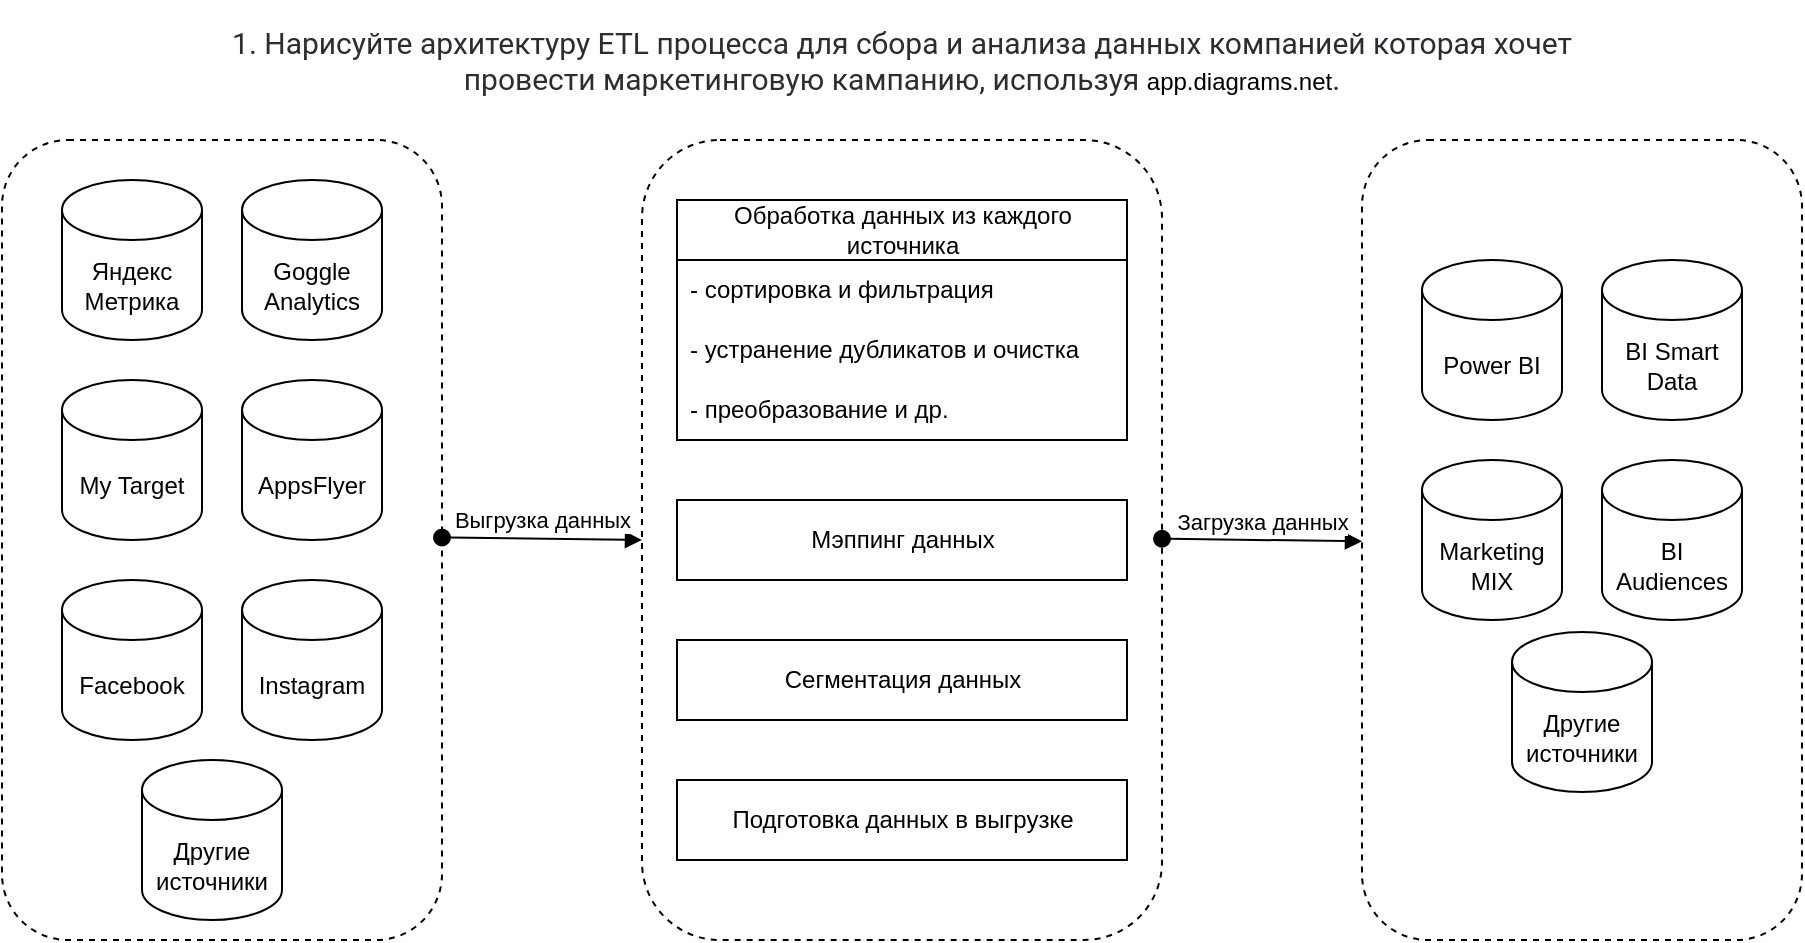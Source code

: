<mxfile version="24.1.0" type="device">
  <diagram name="Страница — 1" id="K5wM23CfRUJo6fGQqFuQ">
    <mxGraphModel dx="2308" dy="1457" grid="1" gridSize="10" guides="1" tooltips="1" connect="1" arrows="1" fold="1" page="1" pageScale="1" pageWidth="1169" pageHeight="827" math="0" shadow="0">
      <root>
        <mxCell id="0" />
        <mxCell id="1" parent="0" />
        <mxCell id="Z9yxOCWXbqQHvF49-3Hb-11" value="" style="rounded=1;whiteSpace=wrap;html=1;fillColor=none;dashed=1;" vertex="1" parent="1">
          <mxGeometry x="-1140" y="-740" width="220" height="400" as="geometry" />
        </mxCell>
        <mxCell id="Z9yxOCWXbqQHvF49-3Hb-1" value="Goggle Analytics" style="shape=cylinder3;whiteSpace=wrap;html=1;boundedLbl=1;backgroundOutline=1;size=15;" vertex="1" parent="1">
          <mxGeometry x="-1020" y="-720" width="70" height="80" as="geometry" />
        </mxCell>
        <mxCell id="Z9yxOCWXbqQHvF49-3Hb-2" value="&lt;span style=&quot;color: rgb(44, 45, 48); font-family: Onest, Roboto, &amp;quot;San Francisco&amp;quot;, &amp;quot;Helvetica Neue&amp;quot;, Helvetica, Arial; font-size: 15px; text-align: start; background-color: rgb(255, 255, 255);&quot;&gt;1. Нарисуйте архитектуру ETL процесса для сбора и анализа данных компанией которая хочет провести маркетинговую кампанию, используя&amp;nbsp;&lt;/span&gt;app.diagrams.net&lt;span style=&quot;color: rgb(44, 45, 48); font-family: Onest, Roboto, &amp;quot;San Francisco&amp;quot;, &amp;quot;Helvetica Neue&amp;quot;, Helvetica, Arial; font-size: 15px; text-align: start; background-color: rgb(255, 255, 255);&quot;&gt;.&lt;/span&gt;" style="text;html=1;align=center;verticalAlign=middle;whiteSpace=wrap;rounded=0;" vertex="1" parent="1">
          <mxGeometry x="-1030" y="-810" width="680" height="60" as="geometry" />
        </mxCell>
        <mxCell id="Z9yxOCWXbqQHvF49-3Hb-3" value="AppsFlyer" style="shape=cylinder3;whiteSpace=wrap;html=1;boundedLbl=1;backgroundOutline=1;size=15;" vertex="1" parent="1">
          <mxGeometry x="-1020" y="-620" width="70" height="80" as="geometry" />
        </mxCell>
        <mxCell id="Z9yxOCWXbqQHvF49-3Hb-4" value="Яндекс Метрика" style="shape=cylinder3;whiteSpace=wrap;html=1;boundedLbl=1;backgroundOutline=1;size=15;" vertex="1" parent="1">
          <mxGeometry x="-1110" y="-720" width="70" height="80" as="geometry" />
        </mxCell>
        <mxCell id="Z9yxOCWXbqQHvF49-3Hb-5" value="Facebook" style="shape=cylinder3;whiteSpace=wrap;html=1;boundedLbl=1;backgroundOutline=1;size=15;" vertex="1" parent="1">
          <mxGeometry x="-1110" y="-520" width="70" height="80" as="geometry" />
        </mxCell>
        <mxCell id="Z9yxOCWXbqQHvF49-3Hb-6" value="Instagram" style="shape=cylinder3;whiteSpace=wrap;html=1;boundedLbl=1;backgroundOutline=1;size=15;" vertex="1" parent="1">
          <mxGeometry x="-1020" y="-520" width="70" height="80" as="geometry" />
        </mxCell>
        <mxCell id="Z9yxOCWXbqQHvF49-3Hb-7" value="My Target" style="shape=cylinder3;whiteSpace=wrap;html=1;boundedLbl=1;backgroundOutline=1;size=15;" vertex="1" parent="1">
          <mxGeometry x="-1110" y="-620" width="70" height="80" as="geometry" />
        </mxCell>
        <mxCell id="Z9yxOCWXbqQHvF49-3Hb-8" value="Другие источники" style="shape=cylinder3;whiteSpace=wrap;html=1;boundedLbl=1;backgroundOutline=1;size=15;" vertex="1" parent="1">
          <mxGeometry x="-1070" y="-430" width="70" height="80" as="geometry" />
        </mxCell>
        <mxCell id="Z9yxOCWXbqQHvF49-3Hb-12" value="" style="rounded=1;whiteSpace=wrap;html=1;fillColor=none;dashed=1;" vertex="1" parent="1">
          <mxGeometry x="-820" y="-740" width="260" height="400" as="geometry" />
        </mxCell>
        <mxCell id="Z9yxOCWXbqQHvF49-3Hb-15" value="&lt;div&gt;Выгрузка данных&lt;/div&gt;" style="html=1;verticalAlign=bottom;startArrow=oval;startFill=1;endArrow=block;startSize=8;curved=0;rounded=0;entryX=0;entryY=0.5;entryDx=0;entryDy=0;" edge="1" parent="1" target="Z9yxOCWXbqQHvF49-3Hb-12">
          <mxGeometry width="60" relative="1" as="geometry">
            <mxPoint x="-920" y="-541.25" as="sourcePoint" />
            <mxPoint x="-860" y="-541.25" as="targetPoint" />
          </mxGeometry>
        </mxCell>
        <mxCell id="Z9yxOCWXbqQHvF49-3Hb-16" value="Мэппинг данных" style="rounded=0;whiteSpace=wrap;html=1;" vertex="1" parent="1">
          <mxGeometry x="-802.5" y="-560" width="225" height="40" as="geometry" />
        </mxCell>
        <mxCell id="Z9yxOCWXbqQHvF49-3Hb-17" value="Обработка данных из каждого источника" style="swimlane;fontStyle=0;childLayout=stackLayout;horizontal=1;startSize=30;horizontalStack=0;resizeParent=1;resizeParentMax=0;resizeLast=0;collapsible=1;marginBottom=0;whiteSpace=wrap;html=1;" vertex="1" parent="1">
          <mxGeometry x="-802.5" y="-710" width="225" height="120" as="geometry">
            <mxRectangle x="-805" y="-720" width="270" height="30" as="alternateBounds" />
          </mxGeometry>
        </mxCell>
        <mxCell id="Z9yxOCWXbqQHvF49-3Hb-18" value="- сортировка и фильтрация" style="text;strokeColor=none;fillColor=none;align=left;verticalAlign=middle;spacingLeft=4;spacingRight=4;overflow=hidden;points=[[0,0.5],[1,0.5]];portConstraint=eastwest;rotatable=0;whiteSpace=wrap;html=1;" vertex="1" parent="Z9yxOCWXbqQHvF49-3Hb-17">
          <mxGeometry y="30" width="225" height="30" as="geometry" />
        </mxCell>
        <mxCell id="Z9yxOCWXbqQHvF49-3Hb-19" value="- устранение дубликатов и очистка" style="text;strokeColor=none;fillColor=none;align=left;verticalAlign=middle;spacingLeft=4;spacingRight=4;overflow=hidden;points=[[0,0.5],[1,0.5]];portConstraint=eastwest;rotatable=0;whiteSpace=wrap;html=1;" vertex="1" parent="Z9yxOCWXbqQHvF49-3Hb-17">
          <mxGeometry y="60" width="225" height="30" as="geometry" />
        </mxCell>
        <mxCell id="Z9yxOCWXbqQHvF49-3Hb-20" value="- преобразование и др." style="text;strokeColor=none;fillColor=none;align=left;verticalAlign=middle;spacingLeft=4;spacingRight=4;overflow=hidden;points=[[0,0.5],[1,0.5]];portConstraint=eastwest;rotatable=0;whiteSpace=wrap;html=1;" vertex="1" parent="Z9yxOCWXbqQHvF49-3Hb-17">
          <mxGeometry y="90" width="225" height="30" as="geometry" />
        </mxCell>
        <mxCell id="Z9yxOCWXbqQHvF49-3Hb-21" value="Сегментация данных" style="rounded=0;whiteSpace=wrap;html=1;" vertex="1" parent="1">
          <mxGeometry x="-802.5" y="-490" width="225" height="40" as="geometry" />
        </mxCell>
        <mxCell id="Z9yxOCWXbqQHvF49-3Hb-22" value="Подготовка данных в выгрузке" style="rounded=0;whiteSpace=wrap;html=1;" vertex="1" parent="1">
          <mxGeometry x="-802.5" y="-420" width="225" height="40" as="geometry" />
        </mxCell>
        <mxCell id="Z9yxOCWXbqQHvF49-3Hb-23" value="&lt;div&gt;Загрузка данных&lt;/div&gt;" style="html=1;verticalAlign=bottom;startArrow=oval;startFill=1;endArrow=block;startSize=8;curved=0;rounded=0;entryX=0;entryY=0.5;entryDx=0;entryDy=0;" edge="1" parent="1">
          <mxGeometry width="60" relative="1" as="geometry">
            <mxPoint x="-560" y="-540.62" as="sourcePoint" />
            <mxPoint x="-460" y="-539.37" as="targetPoint" />
          </mxGeometry>
        </mxCell>
        <mxCell id="Z9yxOCWXbqQHvF49-3Hb-24" value="" style="rounded=1;whiteSpace=wrap;html=1;fillColor=none;dashed=1;" vertex="1" parent="1">
          <mxGeometry x="-460" y="-740" width="220" height="400" as="geometry" />
        </mxCell>
        <mxCell id="Z9yxOCWXbqQHvF49-3Hb-25" value="BI Smart Data" style="shape=cylinder3;whiteSpace=wrap;html=1;boundedLbl=1;backgroundOutline=1;size=15;" vertex="1" parent="1">
          <mxGeometry x="-340" y="-680" width="70" height="80" as="geometry" />
        </mxCell>
        <mxCell id="Z9yxOCWXbqQHvF49-3Hb-26" value="BI Audiences" style="shape=cylinder3;whiteSpace=wrap;html=1;boundedLbl=1;backgroundOutline=1;size=15;" vertex="1" parent="1">
          <mxGeometry x="-340" y="-580" width="70" height="80" as="geometry" />
        </mxCell>
        <mxCell id="Z9yxOCWXbqQHvF49-3Hb-27" value="Power BI" style="shape=cylinder3;whiteSpace=wrap;html=1;boundedLbl=1;backgroundOutline=1;size=15;" vertex="1" parent="1">
          <mxGeometry x="-430" y="-680" width="70" height="80" as="geometry" />
        </mxCell>
        <mxCell id="Z9yxOCWXbqQHvF49-3Hb-30" value="Marketing MIX" style="shape=cylinder3;whiteSpace=wrap;html=1;boundedLbl=1;backgroundOutline=1;size=15;" vertex="1" parent="1">
          <mxGeometry x="-430" y="-580" width="70" height="80" as="geometry" />
        </mxCell>
        <mxCell id="Z9yxOCWXbqQHvF49-3Hb-31" value="Другие источники" style="shape=cylinder3;whiteSpace=wrap;html=1;boundedLbl=1;backgroundOutline=1;size=15;" vertex="1" parent="1">
          <mxGeometry x="-385" y="-494" width="70" height="80" as="geometry" />
        </mxCell>
      </root>
    </mxGraphModel>
  </diagram>
</mxfile>
